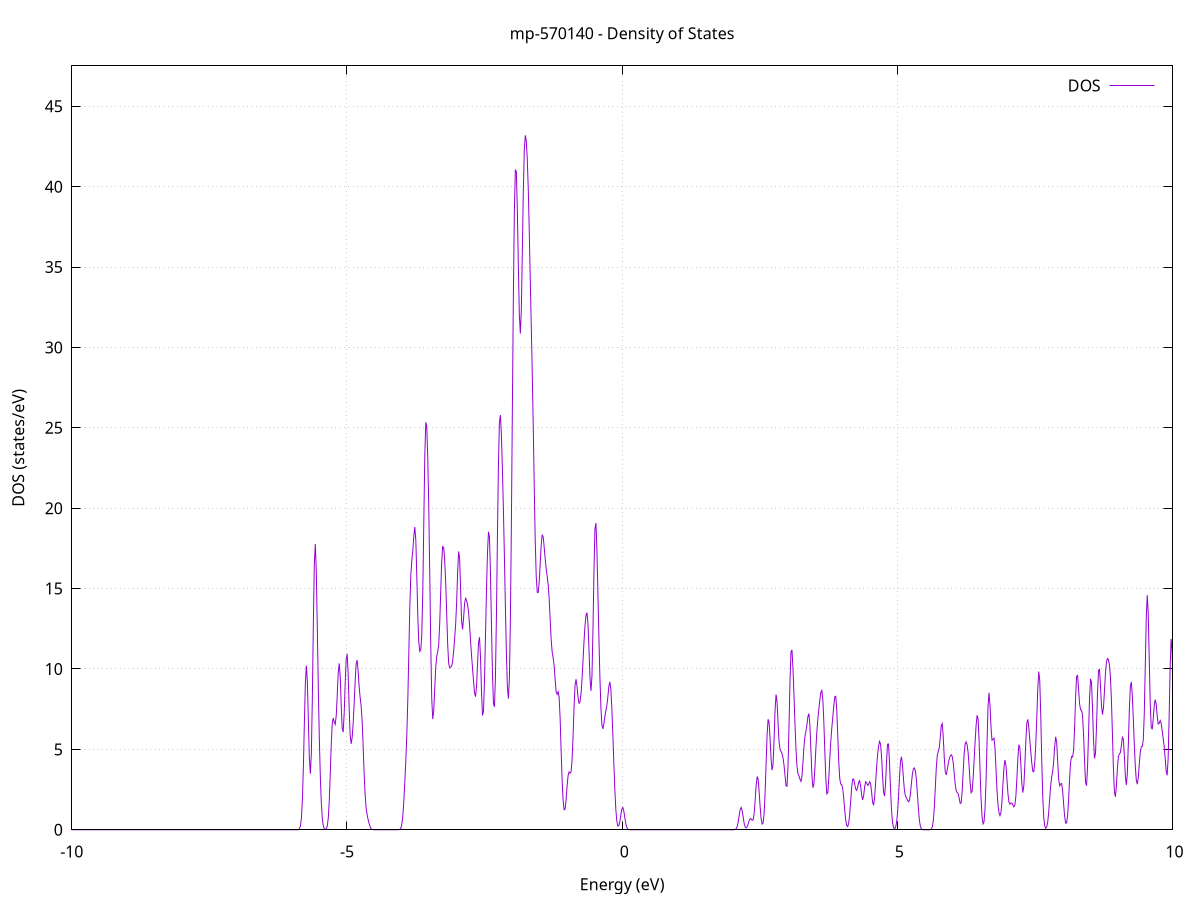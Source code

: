 set title 'mp-570140 - Density of States'
set xlabel 'Energy (eV)'
set ylabel 'DOS (states/eV)'
set grid
set xrange [-10:10]
set yrange [0:47.512]
set xzeroaxis lt -1
set terminal png size 800,600
set output 'mp-570140_dos_gnuplot.png'
plot '-' using 1:2 with lines title 'DOS'
-16.695100 0.000000
-16.677000 0.000000
-16.659000 0.000000
-16.640900 0.000000
-16.622800 0.000000
-16.604700 0.000000
-16.586600 0.000000
-16.568600 0.000000
-16.550500 0.000000
-16.532400 0.000000
-16.514300 0.000000
-16.496200 0.000000
-16.478100 0.000000
-16.460100 0.000000
-16.442000 0.000000
-16.423900 0.000000
-16.405800 0.000000
-16.387700 0.000000
-16.369700 0.000000
-16.351600 0.000000
-16.333500 0.000000
-16.315400 0.000000
-16.297300 0.000000
-16.279200 0.000000
-16.261200 0.000000
-16.243100 0.000000
-16.225000 0.000000
-16.206900 0.000000
-16.188800 0.000000
-16.170800 0.000000
-16.152700 0.000000
-16.134600 0.000000
-16.116500 0.000000
-16.098400 0.000000
-16.080400 0.000000
-16.062300 0.000000
-16.044200 0.000000
-16.026100 0.000000
-16.008000 0.000000
-15.989900 0.000000
-15.971900 0.000000
-15.953800 0.000000
-15.935700 0.000000
-15.917600 0.000000
-15.899500 0.000000
-15.881500 0.000000
-15.863400 0.000000
-15.845300 0.000000
-15.827200 0.000000
-15.809100 0.000000
-15.791000 0.000000
-15.773000 0.000000
-15.754900 0.000000
-15.736800 0.000000
-15.718700 0.000000
-15.700600 0.000000
-15.682600 0.000000
-15.664500 0.000000
-15.646400 0.000000
-15.628300 0.000000
-15.610200 0.000000
-15.592200 0.000000
-15.574100 0.000000
-15.556000 0.000000
-15.537900 0.000000
-15.519800 0.000000
-15.501700 0.000000
-15.483700 0.000000
-15.465600 0.000000
-15.447500 0.000000
-15.429400 0.000000
-15.411300 0.000000
-15.393300 0.000000
-15.375200 0.000000
-15.357100 0.000000
-15.339000 0.000000
-15.320900 0.000000
-15.302900 0.000000
-15.284800 0.000000
-15.266700 0.000000
-15.248600 0.000000
-15.230500 0.000000
-15.212400 0.000000
-15.194400 0.000100
-15.176300 0.001100
-15.158200 0.006700
-15.140100 0.032500
-15.122000 0.122400
-15.104000 0.359300
-15.085900 0.829600
-15.067800 1.536700
-15.049700 2.392700
-15.031600 3.419700
-15.013500 4.941300
-14.995500 7.344400
-14.977400 10.575900
-14.959300 14.101900
-14.941200 17.365900
-14.923100 19.942700
-14.905100 21.304000
-14.887000 20.996800
-14.868900 19.263800
-14.850800 17.138900
-14.832700 15.658100
-14.814700 15.106500
-14.796600 15.218200
-14.778500 15.759900
-14.760400 16.422100
-14.742300 16.512100
-14.724200 15.563700
-14.706200 14.217800
-14.688100 13.908600
-14.670000 15.508500
-14.651900 18.392000
-14.633800 20.823300
-14.615800 21.297200
-14.597700 19.560500
-14.579600 16.361000
-14.561500 12.526500
-14.543400 8.617700
-14.525400 5.152200
-14.507300 2.594200
-14.489200 1.076900
-14.471100 0.364000
-14.453000 0.099500
-14.434900 0.021900
-14.416900 0.003900
-14.398800 0.000500
-14.380700 0.000100
-14.362600 0.000000
-14.344500 0.000000
-14.326500 0.000000
-14.308400 0.000000
-14.290300 0.000000
-14.272200 0.000000
-14.254100 0.000000
-14.236000 0.000000
-14.218000 0.000000
-14.199900 0.000000
-14.181800 0.000000
-14.163700 0.000000
-14.145600 0.000000
-14.127600 0.000000
-14.109500 0.000000
-14.091400 0.000000
-14.073300 0.000000
-14.055200 0.000000
-14.037200 0.000000
-14.019100 0.000000
-14.001000 0.000000
-13.982900 0.000000
-13.964800 0.000000
-13.946700 0.000000
-13.928700 0.000000
-13.910600 0.000000
-13.892500 0.000000
-13.874400 0.000000
-13.856300 0.000000
-13.838300 0.000000
-13.820200 0.000000
-13.802100 0.000000
-13.784000 0.000000
-13.765900 0.000000
-13.747900 0.000000
-13.729800 0.000000
-13.711700 0.000000
-13.693600 0.000000
-13.675500 0.000000
-13.657400 0.000000
-13.639400 0.000000
-13.621300 0.000000
-13.603200 0.000000
-13.585100 0.000000
-13.567000 0.000000
-13.549000 0.000000
-13.530900 0.000000
-13.512800 0.000000
-13.494700 0.000000
-13.476600 0.000000
-13.458500 0.000000
-13.440500 0.000000
-13.422400 0.000000
-13.404300 0.000000
-13.386200 0.000000
-13.368100 0.000000
-13.350100 0.000000
-13.332000 0.000000
-13.313900 0.000000
-13.295800 0.000000
-13.277700 0.000000
-13.259700 0.000000
-13.241600 0.000000
-13.223500 0.000000
-13.205400 0.000000
-13.187300 0.000000
-13.169200 0.000000
-13.151200 0.000000
-13.133100 0.000000
-13.115000 0.000000
-13.096900 0.000000
-13.078800 0.000000
-13.060800 0.000000
-13.042700 0.000000
-13.024600 0.000000
-13.006500 0.000000
-12.988400 0.000000
-12.970300 0.000000
-12.952300 0.000000
-12.934200 0.000000
-12.916100 0.000000
-12.898000 0.000000
-12.879900 0.000000
-12.861900 0.000000
-12.843800 0.000000
-12.825700 0.000000
-12.807600 0.000000
-12.789500 0.000000
-12.771500 0.000000
-12.753400 0.000000
-12.735300 0.000000
-12.717200 0.000000
-12.699100 0.000000
-12.681000 0.000000
-12.663000 0.000000
-12.644900 0.000000
-12.626800 0.000000
-12.608700 0.000000
-12.590600 0.000000
-12.572600 0.000000
-12.554500 0.000000
-12.536400 0.000000
-12.518300 0.000000
-12.500200 0.000000
-12.482200 0.000000
-12.464100 0.000000
-12.446000 0.000000
-12.427900 0.000000
-12.409800 0.000000
-12.391700 0.000000
-12.373700 0.000000
-12.355600 0.000000
-12.337500 0.000000
-12.319400 0.000000
-12.301300 0.000000
-12.283300 0.000000
-12.265200 0.000000
-12.247100 0.000000
-12.229000 0.000000
-12.210900 0.000000
-12.192800 0.000000
-12.174800 0.000000
-12.156700 0.000000
-12.138600 0.000000
-12.120500 0.000000
-12.102400 0.000000
-12.084400 0.000000
-12.066300 0.000000
-12.048200 0.000000
-12.030100 0.000000
-12.012000 0.000000
-11.994000 0.000000
-11.975900 0.000000
-11.957800 0.000000
-11.939700 0.000000
-11.921600 0.000000
-11.903500 0.000000
-11.885500 0.000000
-11.867400 0.000000
-11.849300 0.000000
-11.831200 0.000000
-11.813100 0.000000
-11.795100 0.000000
-11.777000 0.000000
-11.758900 0.000000
-11.740800 0.000000
-11.722700 0.000000
-11.704700 0.000000
-11.686600 0.000000
-11.668500 0.000000
-11.650400 0.000000
-11.632300 0.000000
-11.614200 0.000000
-11.596200 0.000000
-11.578100 0.000000
-11.560000 0.000000
-11.541900 0.000000
-11.523800 0.000000
-11.505800 0.000000
-11.487700 0.000000
-11.469600 0.000000
-11.451500 0.000000
-11.433400 0.000000
-11.415300 0.000000
-11.397300 0.000000
-11.379200 0.000000
-11.361100 0.000000
-11.343000 0.000000
-11.324900 0.000000
-11.306900 0.000000
-11.288800 0.000000
-11.270700 0.000000
-11.252600 0.000000
-11.234500 0.000000
-11.216500 0.000000
-11.198400 0.000000
-11.180300 0.000000
-11.162200 0.000000
-11.144100 0.000000
-11.126000 0.000000
-11.108000 0.000000
-11.089900 0.000000
-11.071800 0.000000
-11.053700 0.000000
-11.035600 0.000000
-11.017600 0.000000
-10.999500 0.000000
-10.981400 0.000000
-10.963300 0.000000
-10.945200 0.000000
-10.927200 0.000000
-10.909100 0.000000
-10.891000 0.000000
-10.872900 0.000000
-10.854800 0.000000
-10.836700 0.000000
-10.818700 0.000000
-10.800600 0.000000
-10.782500 0.000000
-10.764400 0.000000
-10.746300 0.000000
-10.728300 0.000000
-10.710200 0.000000
-10.692100 0.000000
-10.674000 0.000000
-10.655900 0.000000
-10.637800 0.000000
-10.619800 0.000000
-10.601700 0.000000
-10.583600 0.000000
-10.565500 0.000000
-10.547400 0.000000
-10.529400 0.000000
-10.511300 0.000000
-10.493200 0.000000
-10.475100 0.000000
-10.457000 0.000000
-10.439000 0.000000
-10.420900 0.000000
-10.402800 0.000000
-10.384700 0.000000
-10.366600 0.000000
-10.348500 0.000000
-10.330500 0.000000
-10.312400 0.000000
-10.294300 0.000000
-10.276200 0.000000
-10.258100 0.000000
-10.240100 0.000000
-10.222000 0.000000
-10.203900 0.000000
-10.185800 0.000000
-10.167700 0.000000
-10.149600 0.000000
-10.131600 0.000000
-10.113500 0.000000
-10.095400 0.000000
-10.077300 0.000000
-10.059200 0.000000
-10.041200 0.000000
-10.023100 0.000000
-10.005000 0.000000
-9.986900 0.000000
-9.968800 0.000000
-9.950800 0.000000
-9.932700 0.000000
-9.914600 0.000000
-9.896500 0.000000
-9.878400 0.000000
-9.860300 0.000000
-9.842300 0.000000
-9.824200 0.000000
-9.806100 0.000000
-9.788000 0.000000
-9.769900 0.000000
-9.751900 0.000000
-9.733800 0.000000
-9.715700 0.000000
-9.697600 0.000000
-9.679500 0.000000
-9.661500 0.000000
-9.643400 0.000000
-9.625300 0.000000
-9.607200 0.000000
-9.589100 0.000000
-9.571000 0.000000
-9.553000 0.000000
-9.534900 0.000000
-9.516800 0.000000
-9.498700 0.000000
-9.480600 0.000000
-9.462600 0.000000
-9.444500 0.000000
-9.426400 0.000000
-9.408300 0.000000
-9.390200 0.000000
-9.372100 0.000000
-9.354100 0.000000
-9.336000 0.000000
-9.317900 0.000000
-9.299800 0.000000
-9.281700 0.000000
-9.263700 0.000000
-9.245600 0.000000
-9.227500 0.000000
-9.209400 0.000000
-9.191300 0.000000
-9.173300 0.000000
-9.155200 0.000000
-9.137100 0.000000
-9.119000 0.000000
-9.100900 0.000000
-9.082800 0.000000
-9.064800 0.000000
-9.046700 0.000000
-9.028600 0.000000
-9.010500 0.000000
-8.992400 0.000000
-8.974400 0.000000
-8.956300 0.000000
-8.938200 0.000000
-8.920100 0.000000
-8.902000 0.000000
-8.884000 0.000000
-8.865900 0.000000
-8.847800 0.000000
-8.829700 0.000000
-8.811600 0.000000
-8.793500 0.000000
-8.775500 0.000000
-8.757400 0.000000
-8.739300 0.000000
-8.721200 0.000000
-8.703100 0.000000
-8.685100 0.000000
-8.667000 0.000000
-8.648900 0.000000
-8.630800 0.000000
-8.612700 0.000000
-8.594600 0.000000
-8.576600 0.000000
-8.558500 0.000000
-8.540400 0.000000
-8.522300 0.000000
-8.504200 0.000000
-8.486200 0.000000
-8.468100 0.000000
-8.450000 0.000000
-8.431900 0.000000
-8.413800 0.000000
-8.395800 0.000000
-8.377700 0.000000
-8.359600 0.000000
-8.341500 0.000000
-8.323400 0.000000
-8.305300 0.000000
-8.287300 0.000000
-8.269200 0.000000
-8.251100 0.000000
-8.233000 0.000000
-8.214900 0.000000
-8.196900 0.000000
-8.178800 0.000000
-8.160700 0.000000
-8.142600 0.000000
-8.124500 0.000000
-8.106500 0.000000
-8.088400 0.000000
-8.070300 0.000000
-8.052200 0.000000
-8.034100 0.000000
-8.016000 0.000000
-7.998000 0.000000
-7.979900 0.000000
-7.961800 0.000000
-7.943700 0.000000
-7.925600 0.000000
-7.907600 0.000000
-7.889500 0.000000
-7.871400 0.000000
-7.853300 0.000000
-7.835200 0.000000
-7.817100 0.000000
-7.799100 0.000000
-7.781000 0.000000
-7.762900 0.000000
-7.744800 0.000000
-7.726700 0.000000
-7.708700 0.000000
-7.690600 0.000000
-7.672500 0.000000
-7.654400 0.000000
-7.636300 0.000000
-7.618300 0.000000
-7.600200 0.000000
-7.582100 0.000000
-7.564000 0.000000
-7.545900 0.000000
-7.527800 0.000000
-7.509800 0.000000
-7.491700 0.000000
-7.473600 0.000000
-7.455500 0.000000
-7.437400 0.000000
-7.419400 0.000000
-7.401300 0.000000
-7.383200 0.000000
-7.365100 0.000000
-7.347000 0.000000
-7.328900 0.000000
-7.310900 0.000000
-7.292800 0.000000
-7.274700 0.000000
-7.256600 0.000000
-7.238500 0.000000
-7.220500 0.000000
-7.202400 0.000000
-7.184300 0.000000
-7.166200 0.000000
-7.148100 0.000000
-7.130100 0.000000
-7.112000 0.000000
-7.093900 0.000000
-7.075800 0.000000
-7.057700 0.000000
-7.039600 0.000000
-7.021600 0.000000
-7.003500 0.000000
-6.985400 0.000000
-6.967300 0.000000
-6.949200 0.000000
-6.931200 0.000000
-6.913100 0.000000
-6.895000 0.000000
-6.876900 0.000000
-6.858800 0.000000
-6.840800 0.000000
-6.822700 0.000000
-6.804600 0.000000
-6.786500 0.000000
-6.768400 0.000000
-6.750300 0.000000
-6.732300 0.000000
-6.714200 0.000000
-6.696100 0.000000
-6.678000 0.000000
-6.659900 0.000000
-6.641900 0.000000
-6.623800 0.000000
-6.605700 0.000000
-6.587600 0.000000
-6.569500 0.000000
-6.551400 0.000000
-6.533400 0.000000
-6.515300 0.000000
-6.497200 0.000000
-6.479100 0.000000
-6.461000 0.000000
-6.443000 0.000000
-6.424900 0.000000
-6.406800 0.000000
-6.388700 0.000000
-6.370600 0.000000
-6.352600 0.000000
-6.334500 0.000000
-6.316400 0.000000
-6.298300 0.000000
-6.280200 0.000000
-6.262100 0.000000
-6.244100 0.000000
-6.226000 0.000000
-6.207900 0.000000
-6.189800 0.000000
-6.171700 0.000000
-6.153700 0.000000
-6.135600 0.000000
-6.117500 0.000000
-6.099400 0.000000
-6.081300 0.000000
-6.063300 0.000000
-6.045200 0.000000
-6.027100 0.000000
-6.009000 0.000000
-5.990900 0.000000
-5.972800 0.000000
-5.954800 0.000000
-5.936700 0.000000
-5.918600 0.000200
-5.900500 0.001500
-5.882400 0.010000
-5.864400 0.052300
-5.846300 0.216100
-5.828200 0.708900
-5.810100 1.858200
-5.792000 3.913900
-5.773900 6.654100
-5.755900 9.155800
-5.737800 10.206300
-5.719700 9.225300
-5.701600 6.832900
-5.683500 4.460700
-5.665500 3.488000
-5.647400 4.707800
-5.629300 8.128300
-5.611200 12.731700
-5.593100 16.560200
-5.575100 17.774300
-5.557000 16.018900
-5.538900 12.527200
-5.520800 8.835800
-5.502700 5.734500
-5.484600 3.363400
-5.466600 1.706800
-5.448500 0.718200
-5.430400 0.243500
-5.412300 0.066800
-5.394200 0.024100
-5.376200 0.057100
-5.358100 0.225500
-5.340000 0.717600
-5.321900 1.779100
-5.303800 3.451800
-5.285800 5.301300
-5.267700 6.594900
-5.249600 6.946900
-5.231500 6.693300
-5.213400 6.557300
-5.195300 7.088600
-5.177300 8.338300
-5.159200 9.743200
-5.141100 10.351500
-5.123000 9.557700
-5.104900 7.791500
-5.086900 6.291300
-5.068800 6.076100
-5.050700 7.231400
-5.032600 9.075200
-5.014500 10.622300
-4.996400 10.934700
-4.978400 9.673100
-4.960300 7.562500
-4.942200 5.884500
-4.924100 5.346300
-4.906000 5.730500
-4.888000 6.585800
-4.869900 7.778200
-4.851800 9.198500
-4.833700 10.329500
-4.815600 10.555400
-4.797600 9.869900
-4.779500 8.921300
-4.761400 8.252500
-4.743300 7.725500
-4.725200 6.817400
-4.707100 5.324100
-4.689100 3.612000
-4.671000 2.224200
-4.652900 1.388800
-4.634800 0.949800
-4.616700 0.656400
-4.598700 0.399700
-4.580600 0.197800
-4.562500 0.077000
-4.544400 0.023300
-4.526300 0.005500
-4.508200 0.001000
-4.490200 0.000100
-4.472100 0.000000
-4.454000 0.000000
-4.435900 0.000000
-4.417800 0.000000
-4.399800 0.000000
-4.381700 0.000000
-4.363600 0.000000
-4.345500 0.000000
-4.327400 0.000000
-4.309400 0.000000
-4.291300 0.000000
-4.273200 0.000000
-4.255100 0.000000
-4.237000 0.000000
-4.218900 0.000000
-4.200900 0.000000
-4.182800 0.000000
-4.164700 0.000000
-4.146600 0.000000
-4.128500 0.000000
-4.110500 0.000000
-4.092400 0.000100
-4.074300 0.000700
-4.056200 0.005000
-4.038100 0.026800
-4.020100 0.111300
-4.002000 0.359800
-3.983900 0.912100
-3.965800 1.840000
-3.947700 3.046300
-3.929600 4.390900
-3.911600 5.994200
-3.893500 8.221500
-3.875400 11.116100
-3.857300 13.977000
-3.839200 15.892500
-3.821200 16.763600
-3.803100 17.387500
-3.785000 18.284000
-3.766900 18.830400
-3.748800 17.996100
-3.730700 15.743200
-3.712700 13.236700
-3.694600 11.638600
-3.676500 11.093600
-3.658400 11.198000
-3.640300 12.169200
-3.622300 14.813100
-3.604200 19.062100
-3.586100 23.220600
-3.568000 25.353100
-3.549900 25.051300
-3.531900 23.124600
-3.513800 20.064400
-3.495700 15.930100
-3.477600 11.471900
-3.459500 8.149200
-3.441400 6.884600
-3.423400 7.415100
-3.405300 8.792000
-3.387200 10.085200
-3.369100 10.794600
-3.351000 11.057200
-3.333000 11.532000
-3.314900 12.819000
-3.296800 14.806500
-3.278700 16.667500
-3.260600 17.618100
-3.242600 17.553100
-3.224500 16.780200
-3.206400 15.408900
-3.188300 13.478500
-3.170200 11.531900
-3.152100 10.356000
-3.134100 10.075800
-3.116000 10.128500
-3.097900 10.185600
-3.079800 10.471900
-3.061700 11.118700
-3.043700 11.887500
-3.025600 12.753500
-3.007500 14.123900
-2.989400 15.994300
-2.971300 17.311200
-2.953200 16.887100
-2.935200 14.919600
-2.917100 12.996500
-2.899000 12.461800
-2.880900 13.188000
-2.862800 14.078100
-2.844800 14.398300
-2.826700 14.266900
-2.808600 13.995700
-2.790500 13.529000
-2.772400 12.727100
-2.754400 11.744100
-2.736300 10.837900
-2.718200 10.037900
-2.700100 9.230200
-2.682000 8.510300
-2.663900 8.279000
-2.645900 8.904700
-2.627800 10.280300
-2.609700 11.653700
-2.591600 11.971600
-2.573500 10.719500
-2.555500 8.592300
-2.537400 7.106600
-2.519300 7.370600
-2.501200 9.314600
-2.483100 12.084600
-2.465000 14.882000
-2.447000 17.215000
-2.428900 18.534700
-2.410800 18.171300
-2.392700 15.979400
-2.374600 12.764700
-2.356600 9.746900
-2.338500 7.849900
-2.320400 7.646300
-2.302300 9.495900
-2.284200 13.304400
-2.266200 18.194300
-2.248100 22.665200
-2.230000 25.349600
-2.211900 25.792300
-2.193800 24.537200
-2.175700 22.441300
-2.157700 19.934700
-2.139600 17.030300
-2.121500 13.889700
-2.103400 11.007900
-2.085300 8.923800
-2.067300 8.155800
-2.049200 9.335200
-2.031100 12.957100
-2.013000 18.861600
-1.994900 26.057100
-1.976900 33.052000
-1.958800 38.377100
-1.940700 41.059800
-1.922600 40.929800
-1.904500 38.587200
-1.886400 35.150500
-1.868400 32.078700
-1.850300 30.863500
-1.832200 32.297500
-1.814100 35.795000
-1.796000 39.651700
-1.778000 42.275000
-1.759900 43.193100
-1.741800 42.853500
-1.723700 41.717500
-1.705600 39.834200
-1.687500 37.221100
-1.669500 34.255100
-1.651400 31.354200
-1.633300 28.424300
-1.615200 25.053400
-1.597100 21.312700
-1.579100 17.968200
-1.561000 15.752400
-1.542900 14.775300
-1.524800 14.754700
-1.506700 15.436800
-1.488700 16.580600
-1.470600 17.738900
-1.452500 18.356000
-1.434400 18.207500
-1.416300 17.569800
-1.398200 16.846800
-1.380200 16.241100
-1.362100 15.767800
-1.344000 15.249300
-1.325900 14.371500
-1.307800 13.084000
-1.289800 11.824500
-1.271700 11.058400
-1.253600 10.691600
-1.235500 10.197600
-1.217400 9.353500
-1.199400 8.596100
-1.181300 8.421600
-1.163200 8.588800
-1.145100 8.259900
-1.127000 6.932900
-1.108900 4.958400
-1.090900 3.095300
-1.072800 1.830000
-1.054700 1.245700
-1.036600 1.287000
-1.018500 1.859500
-1.000500 2.695200
-0.982400 3.366900
-0.964300 3.596900
-0.946200 3.520300
-0.928100 3.605000
-0.910000 4.327300
-0.892000 5.810600
-0.873900 7.618600
-0.855800 8.976400
-0.837700 9.363600
-0.819600 8.918600
-0.801600 8.242800
-0.783500 7.867700
-0.765400 7.957600
-0.747300 8.461700
-0.729200 9.343300
-0.711200 10.511700
-0.693100 11.706900
-0.675000 12.682300
-0.656900 13.343100
-0.638800 13.503000
-0.620700 12.808700
-0.602700 11.238500
-0.584600 9.484400
-0.566500 8.636300
-0.548400 9.566000
-0.530300 12.384400
-0.512300 16.049400
-0.494200 18.716100
-0.476100 19.076500
-0.458000 17.337400
-0.439900 14.637500
-0.421900 11.882700
-0.403800 9.455500
-0.385700 7.589000
-0.367600 6.513800
-0.349500 6.273900
-0.331400 6.600800
-0.313400 7.064900
-0.295300 7.412200
-0.277200 7.748600
-0.259100 8.289800
-0.241000 8.925700
-0.223000 9.196100
-0.204900 8.728500
-0.186800 7.537300
-0.168700 5.895000
-0.150600 4.110400
-0.132500 2.479100
-0.114500 1.252200
-0.096400 0.528800
-0.078300 0.237100
-0.060200 0.256900
-0.042100 0.510600
-0.024100 0.911900
-0.006000 1.278700
0.012100 1.389900
0.030200 1.169700
0.048300 0.762200
0.066300 0.384500
0.084400 0.150100
0.102500 0.045400
0.120600 0.010600
0.138700 0.001900
0.156800 0.000300
0.174800 0.000000
0.192900 0.000000
0.211000 0.000000
0.229100 0.000000
0.247200 0.000000
0.265200 0.000000
0.283300 0.000000
0.301400 0.000000
0.319500 0.000000
0.337600 0.000000
0.355700 0.000000
0.373700 0.000000
0.391800 0.000000
0.409900 0.000000
0.428000 0.000000
0.446100 0.000000
0.464100 0.000000
0.482200 0.000000
0.500300 0.000000
0.518400 0.000000
0.536500 0.000000
0.554500 0.000000
0.572600 0.000000
0.590700 0.000000
0.608800 0.000000
0.626900 0.000000
0.645000 0.000000
0.663000 0.000000
0.681100 0.000000
0.699200 0.000000
0.717300 0.000000
0.735400 0.000000
0.753400 0.000000
0.771500 0.000000
0.789600 0.000000
0.807700 0.000000
0.825800 0.000000
0.843800 0.000000
0.861900 0.000000
0.880000 0.000000
0.898100 0.000000
0.916200 0.000000
0.934300 0.000000
0.952300 0.000000
0.970400 0.000000
0.988500 0.000000
1.006600 0.000000
1.024700 0.000000
1.042700 0.000000
1.060800 0.000000
1.078900 0.000000
1.097000 0.000000
1.115100 0.000000
1.133200 0.000000
1.151200 0.000000
1.169300 0.000000
1.187400 0.000000
1.205500 0.000000
1.223600 0.000000
1.241600 0.000000
1.259700 0.000000
1.277800 0.000000
1.295900 0.000000
1.314000 0.000000
1.332000 0.000000
1.350100 0.000000
1.368200 0.000000
1.386300 0.000000
1.404400 0.000000
1.422500 0.000000
1.440500 0.000000
1.458600 0.000000
1.476700 0.000000
1.494800 0.000000
1.512900 0.000000
1.530900 0.000000
1.549000 0.000000
1.567100 0.000000
1.585200 0.000000
1.603300 0.000000
1.621300 0.000000
1.639400 0.000000
1.657500 0.000000
1.675600 0.000000
1.693700 0.000000
1.711800 0.000000
1.729800 0.000000
1.747900 0.000000
1.766000 0.000000
1.784100 0.000000
1.802200 0.000000
1.820200 0.000000
1.838300 0.000000
1.856400 0.000000
1.874500 0.000000
1.892600 0.000000
1.910700 0.000000
1.928700 0.000000
1.946800 0.000000
1.964900 0.000000
1.983000 0.000000
2.001100 0.000100
2.019100 0.000600
2.037200 0.003600
2.055300 0.018300
2.073400 0.071400
2.091500 0.215800
2.109500 0.504700
2.127600 0.913700
2.145700 1.280500
2.163800 1.389400
2.181900 1.167300
2.200000 0.759900
2.218000 0.387000
2.236100 0.170100
2.254200 0.115800
2.272300 0.194500
2.290400 0.371800
2.308400 0.576400
2.326500 0.698200
2.344600 0.673600
2.362700 0.580100
2.380800 0.626800
2.398800 1.031200
2.416900 1.835200
2.435000 2.762600
2.453100 3.313900
2.471200 3.145100
2.489300 2.369000
2.507300 1.425300
2.525400 0.702000
2.543500 0.353100
2.561600 0.420500
2.579700 1.017600
2.597700 2.293300
2.615800 4.127400
2.633900 5.913700
2.652000 6.873600
2.670100 6.676000
2.688200 5.637300
2.706200 4.411400
2.724300 3.706400
2.742400 4.094300
2.760500 5.610700
2.778600 7.448800
2.796600 8.411200
2.814700 7.947200
2.832800 6.635000
2.850900 5.496000
2.869000 4.997100
2.887000 4.878800
2.905100 4.744600
2.923200 4.463300
2.941300 4.019700
2.959400 3.382100
2.977500 2.746200
2.995500 2.708200
3.013600 3.919600
3.031700 6.414200
3.049800 9.252000
3.067900 11.067800
3.085900 11.188000
3.104000 10.029400
3.122100 8.358000
3.140200 6.607300
3.158300 5.034000
3.176400 3.961600
3.194400 3.502600
3.212500 3.345300
3.230600 3.146200
3.248700 3.007900
3.266800 3.318000
3.284800 4.166400
3.302900 5.146200
3.321000 5.798700
3.339100 6.129900
3.357200 6.512000
3.375200 7.041600
3.393300 7.222500
3.411400 6.503200
3.429500 4.992300
3.447600 3.439400
3.465700 2.616600
3.483700 2.819200
3.501800 3.798400
3.519900 5.032400
3.538000 6.101700
3.556100 6.889800
3.574100 7.505100
3.592200 8.072600
3.610300 8.549800
3.628400 8.669300
3.646500 8.097600
3.664500 6.733000
3.682600 4.888300
3.700700 3.186600
3.718800 2.235800
3.736900 2.304400
3.755000 3.199300
3.773000 4.420900
3.791100 5.508900
3.809200 6.318600
3.827300 6.996800
3.845400 7.692900
3.863400 8.268700
3.881500 8.300900
3.899600 7.449000
3.917700 5.871500
3.935800 4.229100
3.953900 3.179500
3.971900 2.845100
3.990000 2.802000
4.008100 2.552600
4.026200 1.951100
4.044300 1.208000
4.062300 0.602400
4.080400 0.265200
4.098500 0.199100
4.116600 0.411900
4.134700 0.953800
4.152700 1.787100
4.170800 2.645000
4.188900 3.150500
4.207000 3.149900
4.225100 2.839400
4.243200 2.536500
4.261200 2.452800
4.279300 2.645500
4.297400 2.960900
4.315500 3.054800
4.333600 2.709800
4.351600 2.147500
4.369700 1.862900
4.387800 2.116000
4.405900 2.657200
4.424000 2.995100
4.442000 2.935700
4.460100 2.764100
4.478200 2.814600
4.496300 2.987900
4.514400 2.881100
4.532500 2.345600
4.550500 1.724100
4.568600 1.525600
4.586700 1.978200
4.604800 2.887800
4.622900 3.858800
4.640900 4.637500
4.659000 5.196500
4.677100 5.495600
4.695200 5.333300
4.713300 4.561500
4.731400 3.384300
4.749400 2.362100
4.767500 2.098900
4.785600 2.842300
4.803700 4.217100
4.821800 5.322500
4.839800 5.336500
4.857900 4.193200
4.876000 2.575300
4.894100 1.235300
4.912200 0.463400
4.930200 0.141800
4.948300 0.064400
4.966400 0.135900
4.984500 0.403400
5.002600 0.995800
5.020700 1.985400
5.038700 3.208900
5.056800 4.220100
5.074900 4.539500
5.093000 4.059800
5.111100 3.180600
5.129100 2.453200
5.147200 2.105100
5.165300 1.977500
5.183400 1.855500
5.201500 1.738000
5.219500 1.808900
5.237600 2.215300
5.255700 2.865100
5.273800 3.462300
5.291900 3.789700
5.310000 3.851100
5.328000 3.665200
5.346100 3.136800
5.364200 2.273600
5.382300 1.334300
5.400400 0.618700
5.418400 0.224000
5.436500 0.063000
5.454600 0.013700
5.472700 0.002300
5.490800 0.000300
5.508900 0.000000
5.526900 0.000000
5.545000 0.000000
5.563100 0.000100
5.581200 0.001200
5.599300 0.008300
5.617300 0.043600
5.635400 0.177000
5.653500 0.555900
5.671600 1.354600
5.689700 2.568900
5.707700 3.831500
5.725800 4.628800
5.743900 4.877600
5.762000 5.093200
5.780100 5.724300
5.798200 6.476200
5.816200 6.600100
5.834300 5.788100
5.852400 4.532500
5.870500 3.615800
5.888600 3.414300
5.906600 3.717900
5.924700 4.113200
5.942800 4.397900
5.960900 4.581400
5.979000 4.665100
5.997100 4.565500
6.015100 4.184000
6.033200 3.534300
6.051300 2.846600
6.069400 2.425600
6.087500 2.316400
6.105500 2.244300
6.123600 1.973600
6.141700 1.641300
6.159800 1.667900
6.177900 2.356100
6.195900 3.551600
6.214000 4.704100
6.232100 5.347800
6.250200 5.469000
6.268300 5.276900
6.286400 4.794400
6.304400 3.949000
6.322500 2.951900
6.340600 2.303800
6.358700 2.390000
6.376800 3.168600
6.394800 4.284300
6.412900 5.433100
6.431000 6.468900
6.449100 7.121200
6.467200 6.908900
6.485200 5.617600
6.503300 3.698900
6.521400 1.937400
6.539500 0.817400
6.557600 0.367300
6.575700 0.495200
6.593700 1.302600
6.611800 3.000900
6.629900 5.423000
6.648000 7.653700
6.666100 8.523000
6.684100 7.755400
6.702200 6.359300
6.720300 5.574900
6.738400 5.620600
6.756500 5.701800
6.774600 5.073700
6.792600 3.798800
6.810700 2.480800
6.828800 1.560400
6.846900 1.062800
6.865000 0.883800
6.883000 1.070300
6.901100 1.747900
6.919200 2.828900
6.937300 3.873700
6.955400 4.340300
6.973400 4.012300
6.991500 3.151600
7.009600 2.257400
7.027700 1.715600
7.045800 1.589500
7.063900 1.656900
7.081900 1.660200
7.100000 1.537300
7.118100 1.423800
7.136200 1.535900
7.154300 2.093400
7.172300 3.174100
7.190400 4.467800
7.208500 5.294900
7.226600 5.113700
7.244700 4.055300
7.262700 2.861900
7.280800 2.310600
7.298900 2.743300
7.317000 3.995600
7.335100 5.527000
7.353200 6.636600
7.371200 6.870900
7.389300 6.359500
7.407400 5.581800
7.425500 4.826300
7.443600 4.130700
7.461600 3.634300
7.479700 3.612100
7.497800 4.192400
7.515900 5.334400
7.534000 6.969400
7.552100 8.763900
7.570100 9.835900
7.588200 9.269600
7.606300 7.076200
7.624400 4.296300
7.642500 2.055600
7.660500 0.772300
7.678600 0.234800
7.696700 0.095100
7.714800 0.174100
7.732900 0.485400
7.750900 1.103200
7.769000 1.962900
7.787100 2.778800
7.805200 3.294500
7.823300 3.651200
7.841400 4.268200
7.859400 5.188900
7.877500 5.787100
7.895600 5.421700
7.913700 4.260200
7.931800 3.153500
7.949800 2.735000
7.967900 2.852100
7.986000 2.876800
8.004100 2.409200
8.022200 1.593300
8.040200 0.835400
8.058300 0.413900
8.076400 0.419500
8.094500 0.909900
8.112600 1.910300
8.130700 3.192000
8.148700 4.212400
8.166800 4.561800
8.184900 4.526500
8.203000 4.946100
8.221100 6.331800
8.239100 8.218400
8.257200 9.530000
8.275300 9.599600
8.293400 8.746700
8.311500 7.847100
8.329600 7.469500
8.347600 7.439500
8.365700 7.094000
8.383800 5.962000
8.401900 4.301700
8.420000 2.963800
8.438000 2.742900
8.456100 3.874300
8.474200 5.950800
8.492300 8.112000
8.510400 9.387700
8.528400 9.161500
8.546500 7.588000
8.564600 5.615100
8.582700 4.438600
8.600800 4.754900
8.618900 6.386200
8.636900 8.454100
8.655000 9.884700
8.673100 10.007600
8.691200 8.993900
8.709300 7.739800
8.727300 7.166500
8.745400 7.576900
8.763500 8.621800
8.781600 9.709000
8.799700 10.413200
8.817800 10.652500
8.835800 10.575100
8.853900 10.261400
8.872000 9.526200
8.890100 8.088200
8.908200 6.002200
8.926200 3.844900
8.944300 2.378600
8.962400 2.048200
8.980500 2.731300
8.998600 3.804100
9.016600 4.541300
9.034700 4.721100
9.052800 4.795400
9.070900 5.225800
9.089000 5.753100
9.107100 5.641300
9.125100 4.628200
9.143200 3.346700
9.161300 2.783300
9.179400 3.503400
9.197500 5.314900
9.215500 7.423000
9.233600 8.899500
9.251700 9.198800
9.269800 8.378400
9.287900 6.911100
9.305900 5.321600
9.324000 3.971200
9.342100 3.086700
9.360200 2.834800
9.378300 3.243800
9.396400 4.062800
9.414400 4.822100
9.432500 5.160400
9.450600 5.186000
9.468700 5.572300
9.486800 7.152300
9.504800 10.061600
9.522900 13.148500
9.541000 14.590600
9.559100 13.469400
9.577200 10.637300
9.595300 7.872800
9.613300 6.385800
9.631400 6.249500
9.649500 6.894700
9.667600 7.690700
9.685700 8.097700
9.703700 7.810400
9.721800 7.081600
9.739900 6.578900
9.758000 6.616600
9.776100 6.795600
9.794100 6.629300
9.812200 6.164300
9.830300 5.688200
9.848400 5.186700
9.866500 4.467300
9.884600 3.660400
9.902600 3.385200
9.920700 4.414700
9.938800 6.971900
9.956900 10.075000
9.975000 11.865400
9.993000 11.166500
10.011100 8.684900
10.029200 6.252100
10.047300 4.995800
10.065400 4.611600
10.083400 4.242900
10.101500 3.616800
10.119600 3.228700
10.137700 3.647400
10.155800 4.808000
10.173900 5.995700
10.191900 6.534400
10.210000 6.475000
10.228100 6.500400
10.246200 7.161600
10.264300 8.362900
10.282300 9.548400
10.300400 10.144200
10.318500 9.847200
10.336600 8.794700
10.354700 7.570200
10.372800 6.850600
10.390800 6.871000
10.408900 7.332000
10.427000 7.940300
10.445100 8.759200
10.463200 9.719500
10.481200 10.122000
10.499300 9.196600
10.517400 7.105500
10.535500 4.961000
10.553600 3.818600
10.571600 3.925700
10.589700 4.936400
10.607800 6.478500
10.625900 8.197000
10.644000 9.476700
10.662100 9.735300
10.680100 9.166800
10.698200 8.744000
10.716300 9.216600
10.734400 10.325100
10.752500 11.178700
10.770500 11.269600
10.788600 10.874500
10.806700 10.393500
10.824800 9.645000
10.842900 8.210900
10.860900 6.277500
10.879000 4.669900
10.897100 4.072700
10.915200 4.494100
10.933300 5.452800
10.951400 6.398000
10.969400 6.898700
10.987500 6.770900
11.005600 6.271400
11.023700 5.988800
11.041800 6.354800
11.059800 7.292900
11.077900 8.293300
11.096000 8.786300
11.114100 8.595800
11.132200 8.140900
11.150300 8.140500
11.168300 9.043400
11.186400 10.649300
11.204500 12.206300
11.222600 12.898200
11.240700 12.383300
11.258700 11.054100
11.276800 9.833500
11.294900 9.607800
11.313000 10.657700
11.331100 12.373700
11.349100 13.444600
11.367200 12.670500
11.385300 9.976100
11.403400 6.584200
11.421500 4.031700
11.439600 3.096600
11.457600 3.610600
11.475700 4.866800
11.493800 5.967300
11.511900 6.132700
11.530000 5.179500
11.548000 3.778600
11.566100 3.085000
11.584200 4.018500
11.602300 6.640200
11.620400 9.866600
11.638500 11.965200
11.656500 11.846500
11.674600 9.922700
11.692700 7.529300
11.710800 5.717100
11.728900 4.715800
11.746900 4.228200
11.765000 4.016100
11.783100 4.236800
11.801200 5.220400
11.819300 6.965200
11.837300 8.997500
11.855400 10.770000
11.873500 12.066700
11.891600 12.908200
11.909700 13.143100
11.927800 12.382200
11.945800 10.513100
11.963900 8.122300
11.982000 6.101800
12.000100 4.904200
12.018200 4.442900
12.036200 4.547600
12.054300 5.161500
12.072400 6.226000
12.090500 7.737800
12.108600 9.879500
12.126600 12.725500
12.144700 15.636900
12.162800 17.278100
12.180900 16.727200
12.199000 14.507400
12.217100 12.111100
12.235100 10.582200
12.253200 9.890000
12.271300 9.430700
12.289400 8.631700
12.307500 7.220000
12.325500 5.450200
12.343600 4.120800
12.361700 4.047500
12.379800 5.362500
12.397900 7.275800
12.416000 8.544800
12.434000 8.412000
12.452100 7.245100
12.470200 6.156000
12.488300 5.947500
12.506400 6.530900
12.524400 7.238000
12.542500 7.414300
12.560600 6.829200
12.578700 5.900800
12.596800 5.538600
12.614800 6.486900
12.632900 8.681500
12.651000 11.192600
12.669100 12.747300
12.687200 12.501300
12.705300 10.595100
12.723300 7.979000
12.741400 5.614000
12.759500 3.920900
12.777600 2.971600
12.795700 2.872100
12.813700 3.653100
12.831800 4.854000
12.849900 5.569100
12.868000 5.182300
12.886100 4.011900
12.904100 3.089400
12.922200 3.360000
12.940300 5.100800
12.958400 7.824500
12.976500 10.493300
12.994600 11.932800
13.012600 11.444800
13.030700 9.380800
13.048800 7.082200
13.066900 5.913500
13.085000 6.163900
13.103000 6.944200
13.121100 7.196200
13.139200 6.701600
13.157300 6.056300
13.175400 5.883300
13.193500 6.315100
13.211500 7.084100
13.229600 7.810700
13.247700 8.223300
13.265800 8.246700
13.283900 7.891900
13.301900 7.165900
13.320000 6.219900
13.338100 5.426000
13.356200 5.092100
13.374300 5.170800
13.392300 5.353800
13.410400 5.371900
13.428500 5.197200
13.446600 5.064700
13.464700 5.263200
13.482800 5.846800
13.500800 6.634800
13.518900 7.410700
13.537000 7.897900
13.555100 7.680000
13.573200 6.530400
13.591200 4.816600
13.609300 3.272400
13.627400 2.337400
13.645500 1.921300
13.663600 1.800600
13.681700 2.000800
13.699700 2.688800
13.717800 3.856500
13.735900 5.292000
13.754000 6.793200
13.772100 8.230600
13.790100 9.434600
13.808200 10.219300
13.826300 10.552500
13.844400 10.543000
13.862500 10.187000
13.880500 9.266900
13.898600 7.660800
13.916700 5.689100
13.934800 4.002300
13.952900 3.117500
13.971000 3.085800
13.989000 3.515900
14.007100 3.858100
14.025200 3.779400
14.043300 3.408200
14.061400 3.187600
14.079400 3.426400
14.097500 4.101000
14.115600 5.124300
14.133700 6.479800
14.151800 7.845600
14.169800 8.417100
14.187900 7.559400
14.206000 5.568900
14.224100 3.526000
14.242200 2.469000
14.260300 2.808900
14.278300 4.260600
14.296400 6.064300
14.314500 7.436800
14.332600 8.074000
14.350700 8.220900
14.368700 8.197700
14.386800 7.942300
14.404900 7.119900
14.423000 5.674300
14.441100 4.122900
14.459200 3.149400
14.477200 2.936500
14.495300 3.035900
14.513400 2.925800
14.531500 2.585100
14.549600 2.413100
14.567600 2.651600
14.585700 3.091200
14.603800 3.454700
14.621900 3.940800
14.640000 5.133500
14.658000 7.255400
14.676100 9.626700
14.694200 11.044300
14.712300 10.774600
14.730400 9.161600
14.748500 7.335800
14.766500 6.421300
14.784600 6.820100
14.802700 7.932700
14.820800 8.622200
14.838900 8.209100
14.856900 6.992700
14.875000 5.726600
14.893100 4.829400
14.911200 4.269300
14.929300 3.897800
14.947300 3.630300
14.965400 3.511000
14.983500 3.802800
15.001600 4.868700
15.019700 6.825900
15.037800 9.413500
15.055800 12.201000
15.073900 14.657300
15.092000 15.956700
15.110100 15.198400
15.128200 12.261900
15.146200 8.287400
15.164300 4.975000
15.182400 3.420500
15.200500 3.626200
15.218600 4.817900
15.236700 6.052400
15.254700 6.765100
15.272800 7.027700
15.290900 7.295900
15.309000 7.780600
15.327100 8.094300
15.345100 7.682400
15.363200 6.599100
15.381300 5.615000
15.399400 5.442600
15.417500 6.050500
15.435500 6.914500
15.453600 7.727600
15.471700 8.548800
15.489800 9.386500
15.507900 10.005100
15.526000 10.182600
15.544000 9.995900
15.562100 9.779500
15.580200 9.758400
15.598300 9.746500
15.616400 9.287400
15.634400 8.077900
15.652500 6.283300
15.670600 4.566300
15.688700 3.779700
15.706800 4.412200
15.724800 6.172900
15.742900 8.167400
15.761000 9.608300
15.779100 10.315400
15.797200 10.499800
15.815300 10.367100
15.833300 10.135900
15.851400 10.078400
15.869500 10.191800
15.887600 10.094500
15.905700 9.543200
15.923700 8.837400
15.941800 8.508200
15.959900 8.781100
15.978000 9.448300
15.996100 10.056600
16.014200 10.108100
16.032200 9.285600
16.050300 7.718700
16.068400 6.065000
16.086500 5.182300
16.104600 5.452900
16.122600 6.319000
16.140700 6.716500
16.158800 6.144400
16.176900 5.098800
16.195000 4.357300
16.213000 4.211200
16.231100 4.601300
16.249200 5.561400
16.267300 7.093400
16.285400 8.804500
16.303500 10.038000
16.321500 10.371400
16.339600 9.877800
16.357700 8.967300
16.375800 8.082400
16.393900 7.558500
16.411900 7.609800
16.430000 8.266800
16.448100 9.348600
16.466200 10.540400
16.484300 11.499200
16.502400 12.060600
16.520400 12.440800
16.538500 13.027000
16.556600 13.833900
16.574700 14.290200
16.592800 13.671100
16.610800 11.762800
16.628900 9.084900
16.647000 6.458700
16.665100 4.439700
16.683200 3.139600
16.701200 2.440000
16.719300 2.333800
16.737400 3.057200
16.755500 4.770100
16.773600 7.055900
16.791700 8.905500
16.809700 9.419800
16.827800 8.579500
16.845900 7.270100
16.864000 6.563800
16.882100 6.975200
16.900100 8.251500
16.918200 9.703700
16.936300 10.718200
16.954400 10.996400
16.972500 10.401000
16.990500 8.836800
17.008600 6.483500
17.026700 3.960600
17.044800 1.985000
17.062900 0.913600
17.081000 0.755400
17.099000 1.507100
17.117100 3.269000
17.135200 5.950300
17.153300 8.909800
17.171400 11.056500
17.189400 11.543200
17.207500 10.490900
17.225600 8.894000
17.243700 7.640800
17.261800 6.743800
17.279900 5.699300
17.297900 4.361400
17.316000 3.115800
17.334100 2.311200
17.352200 1.895700
17.370300 1.661200
17.388300 1.571200
17.406400 1.726500
17.424500 2.193900
17.442600 3.015700
17.460700 4.215400
17.478700 5.560400
17.496800 6.437200
17.514900 6.262000
17.533000 5.040300
17.551100 3.364400
17.569200 1.898100
17.587200 0.977000
17.605300 0.597700
17.623400 0.576800
17.641500 0.676200
17.659600 0.698500
17.677600 0.574200
17.695700 0.367800
17.713800 0.184800
17.731900 0.082700
17.750000 0.067800
17.768000 0.138700
17.786100 0.296400
17.804200 0.504800
17.822300 0.667200
17.840400 0.682800
17.858500 0.541100
17.876500 0.332000
17.894600 0.157700
17.912700 0.058000
17.930800 0.016500
17.948900 0.003600
17.966900 0.000600
17.985000 0.000100
18.003100 0.000000
18.021200 0.000000
18.039300 0.000000
18.057400 0.000000
18.075400 0.000000
18.093500 0.000000
18.111600 0.000000
18.129700 0.000000
18.147800 0.000000
18.165800 0.000000
18.183900 0.000000
18.202000 0.000000
18.220100 0.000000
18.238200 0.000000
18.256200 0.000000
18.274300 0.000000
18.292400 0.000000
18.310500 0.000000
18.328600 0.000000
18.346700 0.000000
18.364700 0.000000
18.382800 0.000000
18.400900 0.000000
18.419000 0.000000
18.437100 0.000000
18.455100 0.000000
18.473200 0.000000
18.491300 0.000000
18.509400 0.000000
18.527500 0.000000
18.545500 0.000000
18.563600 0.000000
18.581700 0.000000
18.599800 0.000000
18.617900 0.000000
18.636000 0.000000
18.654000 0.000000
18.672100 0.000000
18.690200 0.000000
18.708300 0.000000
18.726400 0.000000
18.744400 0.000000
18.762500 0.000000
18.780600 0.000000
18.798700 0.000000
18.816800 0.000000
18.834900 0.000000
18.852900 0.000000
18.871000 0.000000
18.889100 0.000000
18.907200 0.000000
18.925300 0.000000
18.943300 0.000000
18.961400 0.000000
18.979500 0.000000
18.997600 0.000000
19.015700 0.000000
19.033700 0.000000
19.051800 0.000000
19.069900 0.000000
19.088000 0.000000
19.106100 0.000000
19.124200 0.000000
19.142200 0.000000
19.160300 0.000000
19.178400 0.000000
19.196500 0.000000
19.214600 0.000000
19.232600 0.000000
19.250700 0.000000
19.268800 0.000000
19.286900 0.000000
19.305000 0.000000
19.323100 0.000000
19.341100 0.000000
19.359200 0.000000
19.377300 0.000000
19.395400 0.000000
19.413500 0.000000
19.431500 0.000000
19.449600 0.000000
19.467700 0.000000
e
